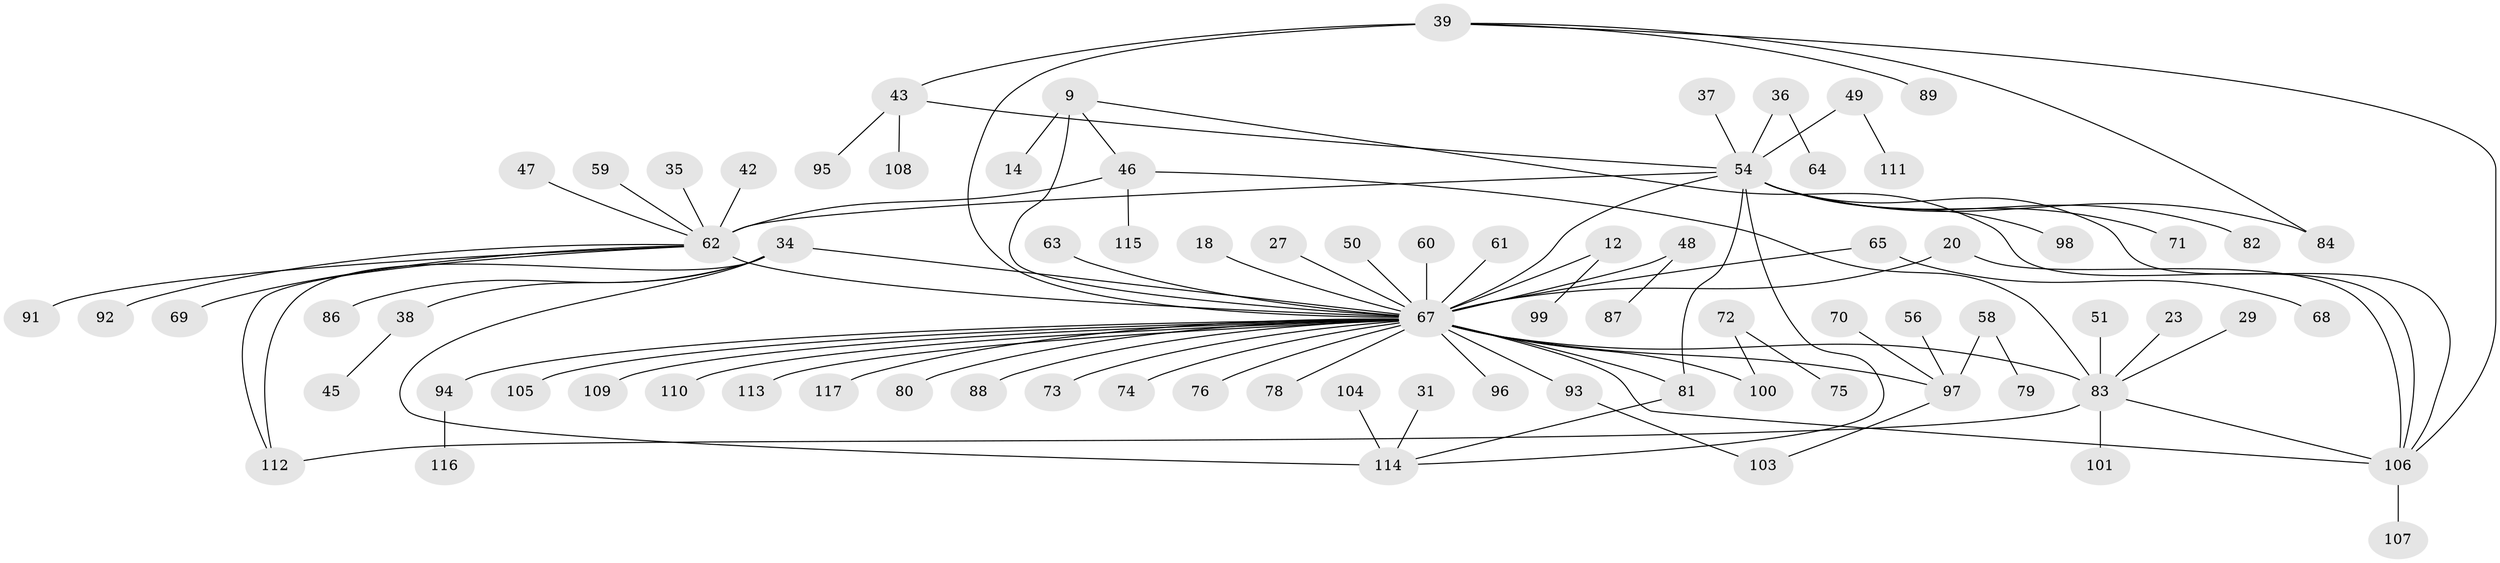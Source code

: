 // original degree distribution, {20: 0.008547008547008548, 18: 0.008547008547008548, 28: 0.008547008547008548, 8: 0.008547008547008548, 7: 0.042735042735042736, 2: 0.2222222222222222, 4: 0.06837606837606838, 6: 0.03418803418803419, 12: 0.008547008547008548, 3: 0.1282051282051282, 1: 0.4358974358974359, 5: 0.02564102564102564}
// Generated by graph-tools (version 1.1) at 2025/50/03/04/25 21:50:23]
// undirected, 81 vertices, 96 edges
graph export_dot {
graph [start="1"]
  node [color=gray90,style=filled];
  9;
  12;
  14;
  18;
  20;
  23;
  27;
  29;
  31;
  34 [super="+33"];
  35;
  36;
  37;
  38;
  39;
  42;
  43 [super="+19"];
  45;
  46 [super="+15"];
  47;
  48;
  49 [super="+21"];
  50;
  51;
  54 [super="+4+53"];
  56;
  58;
  59;
  60;
  61;
  62 [super="+7+52"];
  63;
  64;
  65;
  67 [super="+55+1+3"];
  68;
  69;
  70;
  71;
  72;
  73;
  74;
  75;
  76;
  78 [super="+77"];
  79;
  80;
  81 [super="+26"];
  82;
  83 [super="+24"];
  84;
  86;
  87;
  88;
  89;
  91;
  92;
  93;
  94;
  95;
  96;
  97 [super="+8+10"];
  98;
  99;
  100 [super="+16"];
  101;
  103;
  104;
  105;
  106 [super="+102+25+28"];
  107;
  108;
  109;
  110;
  111;
  112;
  113;
  114 [super="+13+90+66"];
  115;
  116;
  117;
  9 -- 14;
  9 -- 67 [weight=2];
  9 -- 46;
  9 -- 106;
  12 -- 99;
  12 -- 67 [weight=2];
  18 -- 67;
  20 -- 67 [weight=2];
  20 -- 106;
  23 -- 83;
  27 -- 67;
  29 -- 83;
  31 -- 114;
  34 -- 67 [weight=2];
  34 -- 112;
  34 -- 38;
  34 -- 86;
  34 -- 114 [weight=2];
  35 -- 62;
  36 -- 64;
  36 -- 54;
  37 -- 54;
  38 -- 45;
  39 -- 84;
  39 -- 89;
  39 -- 67 [weight=2];
  39 -- 43;
  39 -- 106;
  42 -- 62;
  43 -- 95;
  43 -- 108;
  43 -- 54;
  46 -- 115;
  46 -- 83;
  46 -- 62;
  47 -- 62;
  48 -- 87;
  48 -- 67;
  49 -- 54;
  49 -- 111;
  50 -- 67;
  51 -- 83;
  54 -- 67 [weight=7];
  54 -- 71 [weight=2];
  54 -- 98;
  54 -- 81;
  54 -- 82;
  54 -- 84;
  54 -- 62;
  54 -- 114;
  54 -- 106;
  56 -- 97;
  58 -- 79;
  58 -- 97;
  59 -- 62;
  60 -- 67;
  61 -- 67;
  62 -- 112;
  62 -- 67 [weight=7];
  62 -- 69;
  62 -- 91;
  62 -- 92;
  63 -- 67;
  65 -- 68;
  65 -- 67;
  67 -- 100 [weight=4];
  67 -- 81 [weight=4];
  67 -- 96;
  67 -- 113;
  67 -- 76;
  67 -- 78 [weight=3];
  67 -- 83 [weight=6];
  67 -- 93;
  67 -- 110 [weight=2];
  67 -- 73;
  67 -- 74;
  67 -- 80;
  67 -- 88;
  67 -- 94;
  67 -- 105;
  67 -- 109;
  67 -- 117;
  67 -- 97;
  67 -- 106;
  70 -- 97;
  72 -- 75;
  72 -- 100;
  81 -- 114;
  83 -- 112;
  83 -- 101;
  83 -- 106;
  93 -- 103;
  94 -- 116;
  97 -- 103;
  104 -- 114;
  106 -- 107;
}
